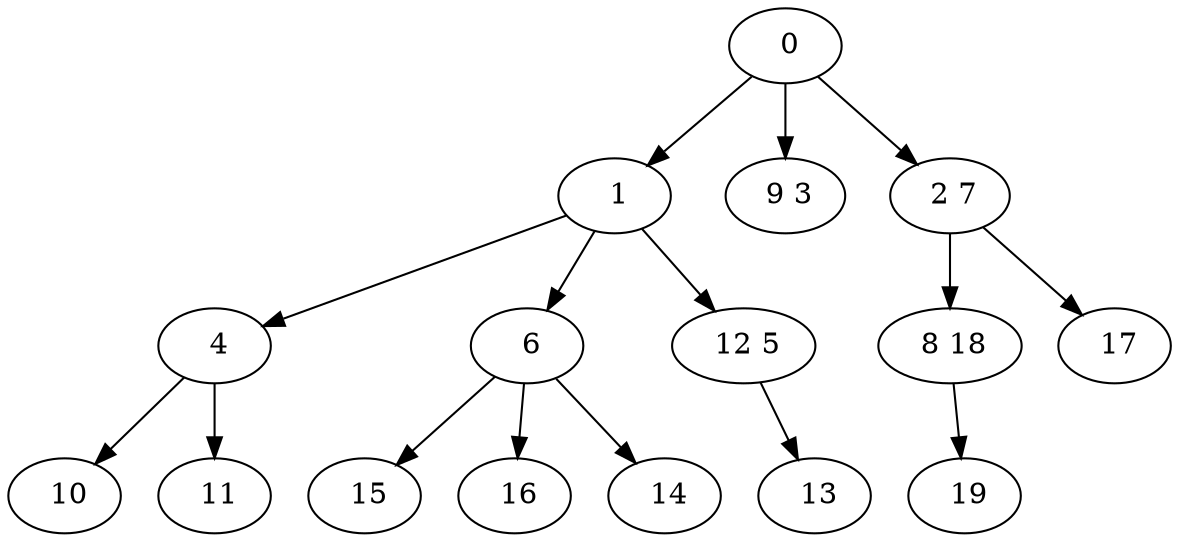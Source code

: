 digraph mytree {
" 0" -> " 1";
" 0" -> " 9 3";
" 0" -> " 2 7";
" 1" -> " 4";
" 1" -> " 6";
" 1" -> " 12 5";
" 9 3";
" 2 7" -> " 8 18";
" 2 7" -> " 17";
" 10";
" 4" -> " 10";
" 4" -> " 11";
" 6" -> " 15";
" 6" -> " 16";
" 6" -> " 14";
" 12 5" -> " 13";
" 11";
" 15";
" 16";
" 14";
" 8 18" -> " 19";
" 19";
" 13";
" 17";
}
